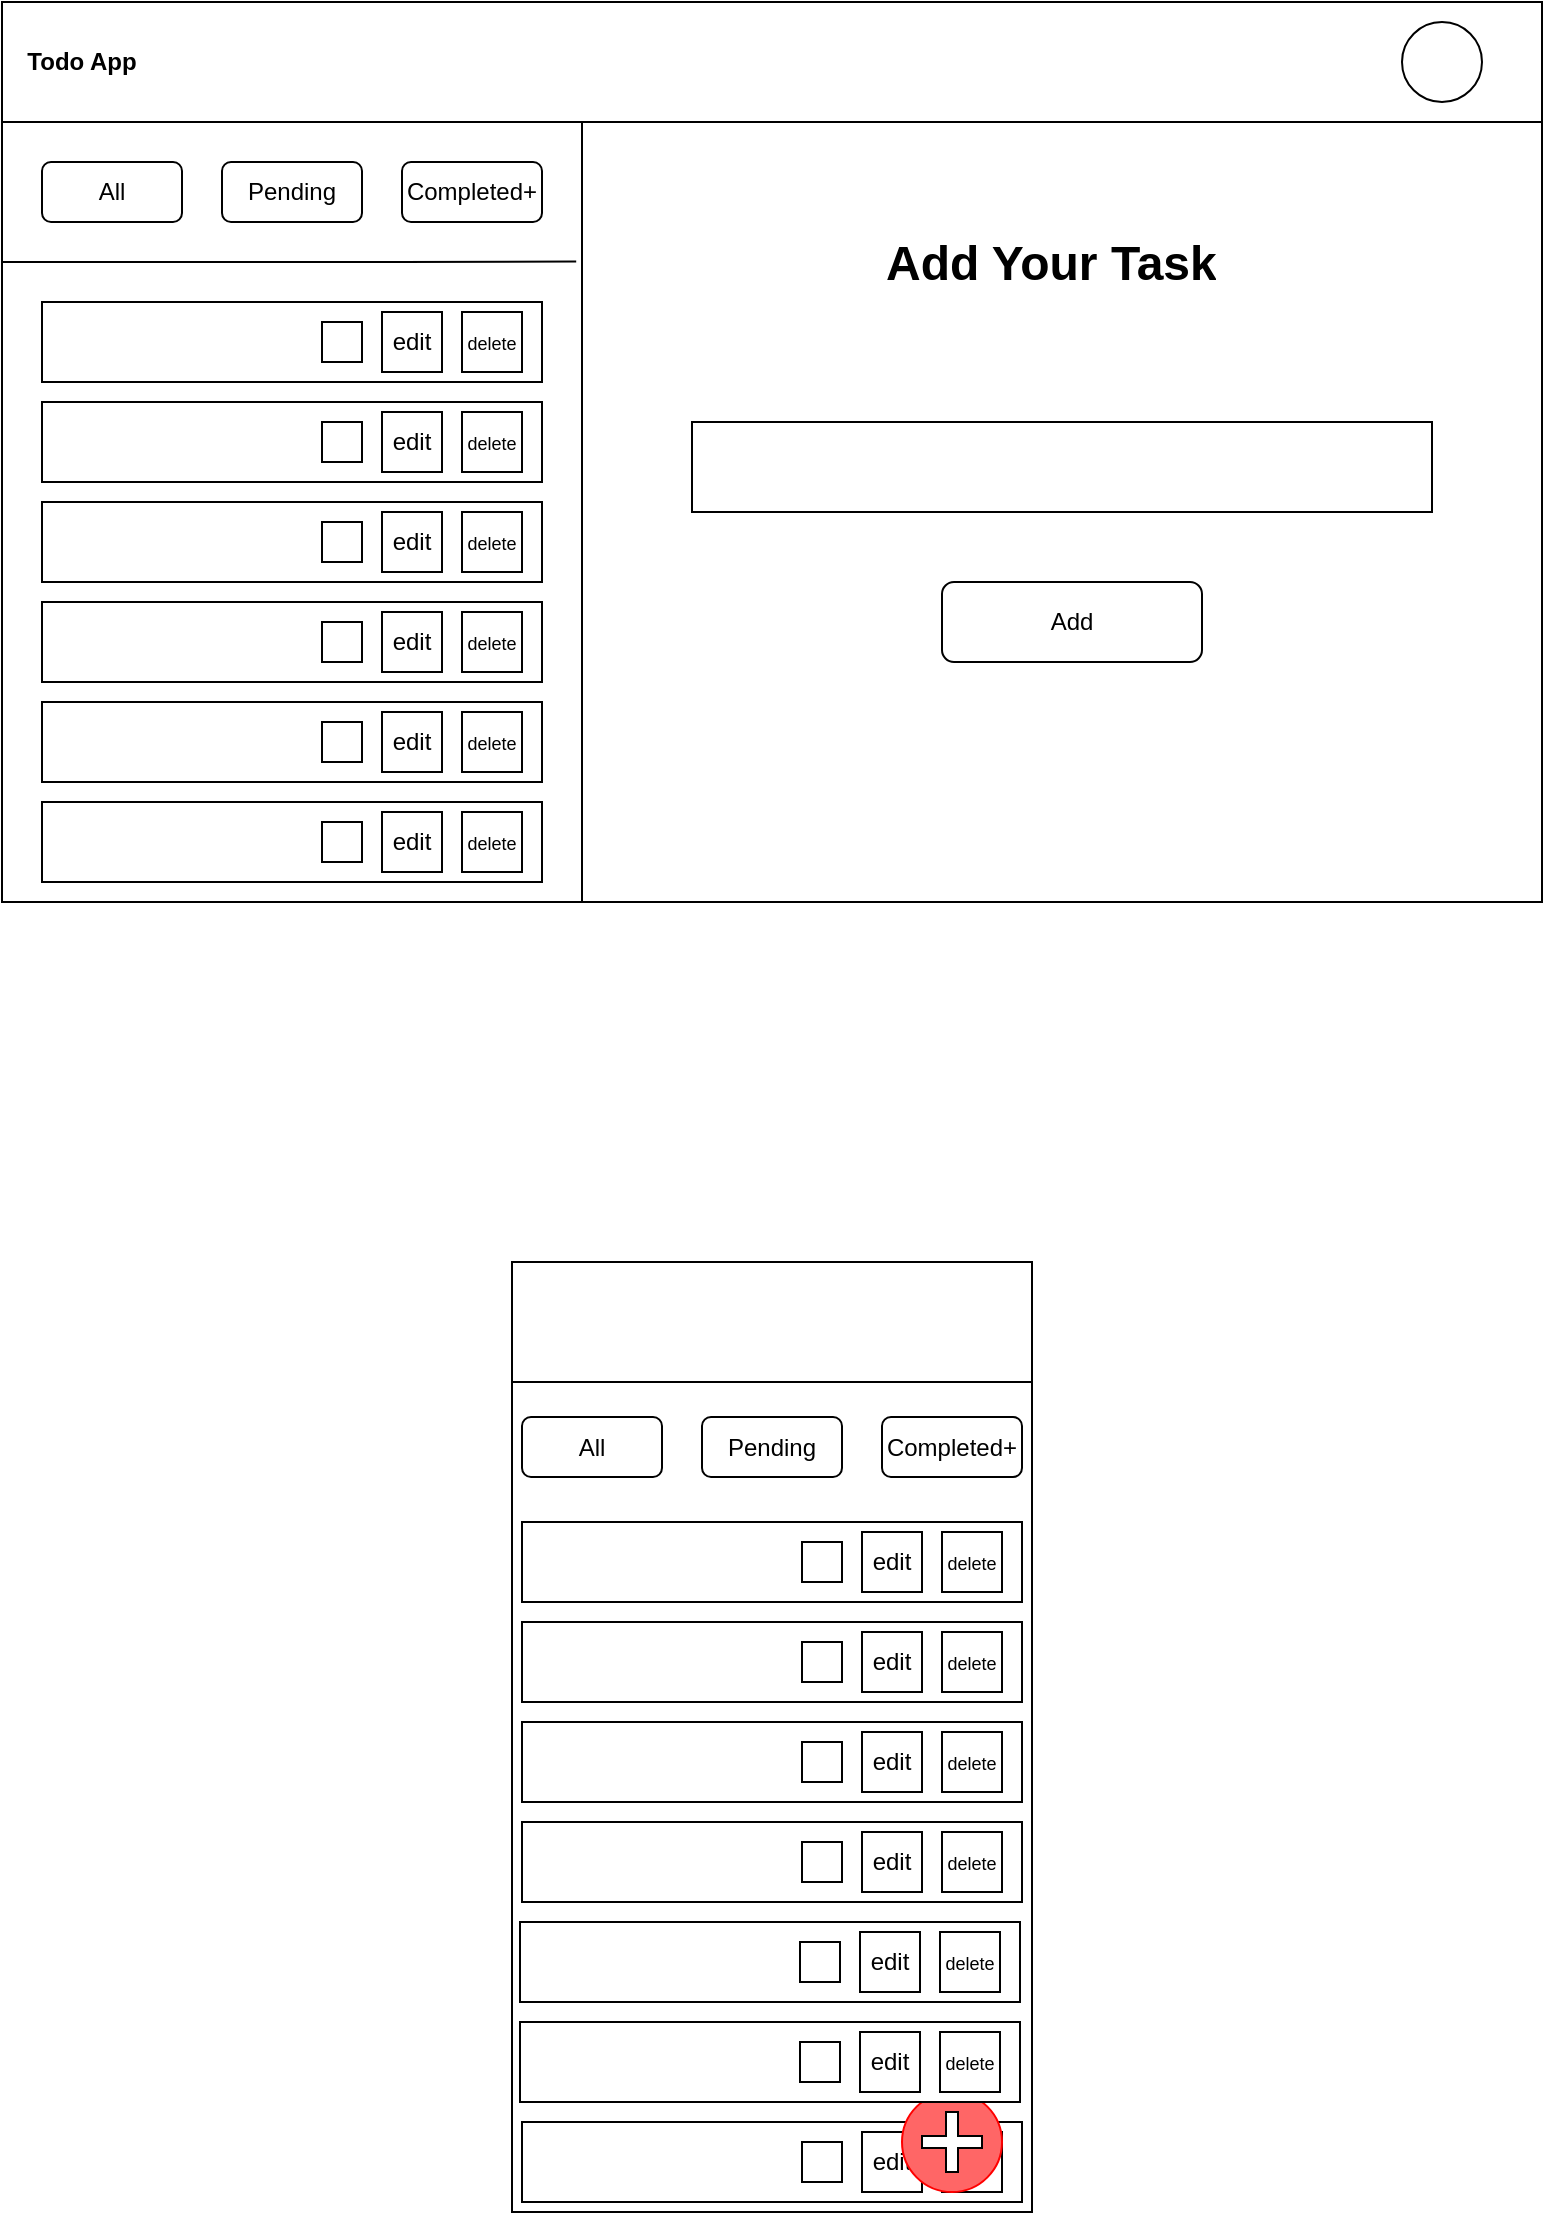 <mxfile version="24.7.15">
  <diagram name="Page-1" id="nnu4cYgV2bwLVCHnIYM7">
    <mxGraphModel dx="437" dy="489" grid="1" gridSize="10" guides="1" tooltips="1" connect="1" arrows="1" fold="1" page="1" pageScale="1" pageWidth="827" pageHeight="1169" math="0" shadow="0">
      <root>
        <mxCell id="0" />
        <mxCell id="1" parent="0" />
        <mxCell id="D8QzD35NFZ-zwC_iLrEg-1" value="`" style="rounded=0;whiteSpace=wrap;html=1;" vertex="1" parent="1">
          <mxGeometry x="30" y="30" width="770" height="450" as="geometry" />
        </mxCell>
        <mxCell id="D8QzD35NFZ-zwC_iLrEg-2" value="" style="rounded=0;whiteSpace=wrap;html=1;" vertex="1" parent="1">
          <mxGeometry x="30" y="30" width="770" height="60" as="geometry" />
        </mxCell>
        <mxCell id="D8QzD35NFZ-zwC_iLrEg-3" value="" style="rounded=0;whiteSpace=wrap;html=1;rotation=90;" vertex="1" parent="1">
          <mxGeometry x="-20" y="140" width="390" height="290" as="geometry" />
        </mxCell>
        <mxCell id="D8QzD35NFZ-zwC_iLrEg-4" value="" style="rounded=0;whiteSpace=wrap;html=1;" vertex="1" parent="1">
          <mxGeometry x="375" y="240" width="370" height="45" as="geometry" />
        </mxCell>
        <mxCell id="D8QzD35NFZ-zwC_iLrEg-5" value="Add" style="rounded=1;whiteSpace=wrap;html=1;" vertex="1" parent="1">
          <mxGeometry x="500" y="320" width="130" height="40" as="geometry" />
        </mxCell>
        <mxCell id="D8QzD35NFZ-zwC_iLrEg-6" value="" style="ellipse;whiteSpace=wrap;html=1;aspect=fixed;" vertex="1" parent="1">
          <mxGeometry x="730" y="40" width="40" height="40" as="geometry" />
        </mxCell>
        <mxCell id="D8QzD35NFZ-zwC_iLrEg-7" value="&lt;b&gt;Todo App&lt;/b&gt;" style="text;html=1;align=center;verticalAlign=middle;whiteSpace=wrap;rounded=0;" vertex="1" parent="1">
          <mxGeometry x="40" y="45" width="60" height="30" as="geometry" />
        </mxCell>
        <mxCell id="D8QzD35NFZ-zwC_iLrEg-9" value="&lt;h1 style=&quot;margin-top: 0px;&quot;&gt;Add Your Task&lt;/h1&gt;" style="text;html=1;whiteSpace=wrap;overflow=hidden;rounded=0;" vertex="1" parent="1">
          <mxGeometry x="470" y="140" width="180" height="50" as="geometry" />
        </mxCell>
        <mxCell id="D8QzD35NFZ-zwC_iLrEg-11" value="All" style="rounded=1;whiteSpace=wrap;html=1;" vertex="1" parent="1">
          <mxGeometry x="50" y="110" width="70" height="30" as="geometry" />
        </mxCell>
        <mxCell id="D8QzD35NFZ-zwC_iLrEg-12" value="Completed+" style="rounded=1;whiteSpace=wrap;html=1;" vertex="1" parent="1">
          <mxGeometry x="230" y="110" width="70" height="30" as="geometry" />
        </mxCell>
        <mxCell id="D8QzD35NFZ-zwC_iLrEg-13" value="Pending" style="rounded=1;whiteSpace=wrap;html=1;" vertex="1" parent="1">
          <mxGeometry x="140" y="110" width="70" height="30" as="geometry" />
        </mxCell>
        <mxCell id="D8QzD35NFZ-zwC_iLrEg-15" value="" style="endArrow=none;html=1;rounded=0;entryX=0.179;entryY=0.01;entryDx=0;entryDy=0;entryPerimeter=0;" edge="1" parent="1" target="D8QzD35NFZ-zwC_iLrEg-3">
          <mxGeometry width="50" height="50" relative="1" as="geometry">
            <mxPoint x="30" y="160" as="sourcePoint" />
            <mxPoint x="250" y="164" as="targetPoint" />
            <Array as="points">
              <mxPoint x="230" y="160" />
            </Array>
          </mxGeometry>
        </mxCell>
        <mxCell id="D8QzD35NFZ-zwC_iLrEg-20" value="" style="group" vertex="1" connectable="0" parent="1">
          <mxGeometry x="50" y="230" width="250" height="40" as="geometry" />
        </mxCell>
        <mxCell id="D8QzD35NFZ-zwC_iLrEg-10" value="" style="rounded=0;whiteSpace=wrap;html=1;" vertex="1" parent="D8QzD35NFZ-zwC_iLrEg-20">
          <mxGeometry width="250" height="40" as="geometry" />
        </mxCell>
        <mxCell id="D8QzD35NFZ-zwC_iLrEg-17" value="" style="rounded=1;whiteSpace=wrap;html=1;arcSize=0;" vertex="1" parent="D8QzD35NFZ-zwC_iLrEg-20">
          <mxGeometry x="140" y="10" width="20" height="20" as="geometry" />
        </mxCell>
        <mxCell id="D8QzD35NFZ-zwC_iLrEg-18" value="edit" style="rounded=1;whiteSpace=wrap;html=1;arcSize=0;" vertex="1" parent="D8QzD35NFZ-zwC_iLrEg-20">
          <mxGeometry x="170" y="5" width="30" height="30" as="geometry" />
        </mxCell>
        <mxCell id="D8QzD35NFZ-zwC_iLrEg-19" value="&lt;font style=&quot;font-size: 9px;&quot;&gt;delete&lt;/font&gt;" style="rounded=1;whiteSpace=wrap;html=1;arcSize=0;" vertex="1" parent="D8QzD35NFZ-zwC_iLrEg-20">
          <mxGeometry x="210" y="5" width="30" height="30" as="geometry" />
        </mxCell>
        <mxCell id="D8QzD35NFZ-zwC_iLrEg-21" value="" style="group" vertex="1" connectable="0" parent="1">
          <mxGeometry x="50" y="330" width="250" height="40" as="geometry" />
        </mxCell>
        <mxCell id="D8QzD35NFZ-zwC_iLrEg-22" value="" style="rounded=0;whiteSpace=wrap;html=1;" vertex="1" parent="D8QzD35NFZ-zwC_iLrEg-21">
          <mxGeometry width="250" height="40" as="geometry" />
        </mxCell>
        <mxCell id="D8QzD35NFZ-zwC_iLrEg-23" value="" style="rounded=1;whiteSpace=wrap;html=1;arcSize=0;" vertex="1" parent="D8QzD35NFZ-zwC_iLrEg-21">
          <mxGeometry x="140" y="10" width="20" height="20" as="geometry" />
        </mxCell>
        <mxCell id="D8QzD35NFZ-zwC_iLrEg-24" value="edit" style="rounded=1;whiteSpace=wrap;html=1;arcSize=0;" vertex="1" parent="D8QzD35NFZ-zwC_iLrEg-21">
          <mxGeometry x="170" y="5" width="30" height="30" as="geometry" />
        </mxCell>
        <mxCell id="D8QzD35NFZ-zwC_iLrEg-25" value="&lt;font style=&quot;font-size: 9px;&quot;&gt;delete&lt;/font&gt;" style="rounded=1;whiteSpace=wrap;html=1;arcSize=0;" vertex="1" parent="D8QzD35NFZ-zwC_iLrEg-21">
          <mxGeometry x="210" y="5" width="30" height="30" as="geometry" />
        </mxCell>
        <mxCell id="D8QzD35NFZ-zwC_iLrEg-26" value="" style="group" vertex="1" connectable="0" parent="1">
          <mxGeometry x="50" y="380" width="250" height="40" as="geometry" />
        </mxCell>
        <mxCell id="D8QzD35NFZ-zwC_iLrEg-27" value="" style="rounded=0;whiteSpace=wrap;html=1;" vertex="1" parent="D8QzD35NFZ-zwC_iLrEg-26">
          <mxGeometry width="250" height="40" as="geometry" />
        </mxCell>
        <mxCell id="D8QzD35NFZ-zwC_iLrEg-28" value="" style="rounded=1;whiteSpace=wrap;html=1;arcSize=0;" vertex="1" parent="D8QzD35NFZ-zwC_iLrEg-26">
          <mxGeometry x="140" y="10" width="20" height="20" as="geometry" />
        </mxCell>
        <mxCell id="D8QzD35NFZ-zwC_iLrEg-29" value="edit" style="rounded=1;whiteSpace=wrap;html=1;arcSize=0;" vertex="1" parent="D8QzD35NFZ-zwC_iLrEg-26">
          <mxGeometry x="170" y="5" width="30" height="30" as="geometry" />
        </mxCell>
        <mxCell id="D8QzD35NFZ-zwC_iLrEg-30" value="&lt;font style=&quot;font-size: 9px;&quot;&gt;delete&lt;/font&gt;" style="rounded=1;whiteSpace=wrap;html=1;arcSize=0;" vertex="1" parent="D8QzD35NFZ-zwC_iLrEg-26">
          <mxGeometry x="210" y="5" width="30" height="30" as="geometry" />
        </mxCell>
        <mxCell id="D8QzD35NFZ-zwC_iLrEg-31" value="" style="group" vertex="1" connectable="0" parent="1">
          <mxGeometry x="50" y="430" width="250" height="40" as="geometry" />
        </mxCell>
        <mxCell id="D8QzD35NFZ-zwC_iLrEg-32" value="" style="rounded=0;whiteSpace=wrap;html=1;" vertex="1" parent="D8QzD35NFZ-zwC_iLrEg-31">
          <mxGeometry width="250" height="40" as="geometry" />
        </mxCell>
        <mxCell id="D8QzD35NFZ-zwC_iLrEg-33" value="" style="rounded=1;whiteSpace=wrap;html=1;arcSize=0;" vertex="1" parent="D8QzD35NFZ-zwC_iLrEg-31">
          <mxGeometry x="140" y="10" width="20" height="20" as="geometry" />
        </mxCell>
        <mxCell id="D8QzD35NFZ-zwC_iLrEg-34" value="edit" style="rounded=1;whiteSpace=wrap;html=1;arcSize=0;" vertex="1" parent="D8QzD35NFZ-zwC_iLrEg-31">
          <mxGeometry x="170" y="5" width="30" height="30" as="geometry" />
        </mxCell>
        <mxCell id="D8QzD35NFZ-zwC_iLrEg-35" value="&lt;font style=&quot;font-size: 9px;&quot;&gt;delete&lt;/font&gt;" style="rounded=1;whiteSpace=wrap;html=1;arcSize=0;" vertex="1" parent="D8QzD35NFZ-zwC_iLrEg-31">
          <mxGeometry x="210" y="5" width="30" height="30" as="geometry" />
        </mxCell>
        <mxCell id="D8QzD35NFZ-zwC_iLrEg-36" value="" style="group" vertex="1" connectable="0" parent="1">
          <mxGeometry x="50" y="280" width="250" height="40" as="geometry" />
        </mxCell>
        <mxCell id="D8QzD35NFZ-zwC_iLrEg-37" value="" style="rounded=0;whiteSpace=wrap;html=1;" vertex="1" parent="D8QzD35NFZ-zwC_iLrEg-36">
          <mxGeometry width="250" height="40" as="geometry" />
        </mxCell>
        <mxCell id="D8QzD35NFZ-zwC_iLrEg-38" value="" style="rounded=1;whiteSpace=wrap;html=1;arcSize=0;" vertex="1" parent="D8QzD35NFZ-zwC_iLrEg-36">
          <mxGeometry x="140" y="10" width="20" height="20" as="geometry" />
        </mxCell>
        <mxCell id="D8QzD35NFZ-zwC_iLrEg-39" value="edit" style="rounded=1;whiteSpace=wrap;html=1;arcSize=0;" vertex="1" parent="D8QzD35NFZ-zwC_iLrEg-36">
          <mxGeometry x="170" y="5" width="30" height="30" as="geometry" />
        </mxCell>
        <mxCell id="D8QzD35NFZ-zwC_iLrEg-40" value="&lt;font style=&quot;font-size: 9px;&quot;&gt;delete&lt;/font&gt;" style="rounded=1;whiteSpace=wrap;html=1;arcSize=0;" vertex="1" parent="D8QzD35NFZ-zwC_iLrEg-36">
          <mxGeometry x="210" y="5" width="30" height="30" as="geometry" />
        </mxCell>
        <mxCell id="D8QzD35NFZ-zwC_iLrEg-41" value="" style="group" vertex="1" connectable="0" parent="1">
          <mxGeometry x="50" y="180" width="250" height="40" as="geometry" />
        </mxCell>
        <mxCell id="D8QzD35NFZ-zwC_iLrEg-42" value="" style="rounded=0;whiteSpace=wrap;html=1;" vertex="1" parent="D8QzD35NFZ-zwC_iLrEg-41">
          <mxGeometry width="250" height="40" as="geometry" />
        </mxCell>
        <mxCell id="D8QzD35NFZ-zwC_iLrEg-43" value="" style="rounded=1;whiteSpace=wrap;html=1;arcSize=0;" vertex="1" parent="D8QzD35NFZ-zwC_iLrEg-41">
          <mxGeometry x="140" y="10" width="20" height="20" as="geometry" />
        </mxCell>
        <mxCell id="D8QzD35NFZ-zwC_iLrEg-44" value="edit" style="rounded=1;whiteSpace=wrap;html=1;arcSize=0;" vertex="1" parent="D8QzD35NFZ-zwC_iLrEg-41">
          <mxGeometry x="170" y="5" width="30" height="30" as="geometry" />
        </mxCell>
        <mxCell id="D8QzD35NFZ-zwC_iLrEg-45" value="&lt;font style=&quot;font-size: 9px;&quot;&gt;delete&lt;/font&gt;" style="rounded=1;whiteSpace=wrap;html=1;arcSize=0;" vertex="1" parent="D8QzD35NFZ-zwC_iLrEg-41">
          <mxGeometry x="210" y="5" width="30" height="30" as="geometry" />
        </mxCell>
        <mxCell id="D8QzD35NFZ-zwC_iLrEg-49" value="" style="rounded=0;whiteSpace=wrap;html=1;rotation=90;" vertex="1" parent="1">
          <mxGeometry x="177.5" y="767.5" width="475" height="260" as="geometry" />
        </mxCell>
        <mxCell id="D8QzD35NFZ-zwC_iLrEg-50" value="" style="rounded=0;whiteSpace=wrap;html=1;" vertex="1" parent="1">
          <mxGeometry x="285" y="660" width="260" height="60" as="geometry" />
        </mxCell>
        <mxCell id="D8QzD35NFZ-zwC_iLrEg-51" value="All" style="rounded=1;whiteSpace=wrap;html=1;" vertex="1" parent="1">
          <mxGeometry x="290" y="737.5" width="70" height="30" as="geometry" />
        </mxCell>
        <mxCell id="D8QzD35NFZ-zwC_iLrEg-52" value="Completed+" style="rounded=1;whiteSpace=wrap;html=1;" vertex="1" parent="1">
          <mxGeometry x="470" y="737.5" width="70" height="30" as="geometry" />
        </mxCell>
        <mxCell id="D8QzD35NFZ-zwC_iLrEg-53" value="Pending" style="rounded=1;whiteSpace=wrap;html=1;" vertex="1" parent="1">
          <mxGeometry x="380" y="737.5" width="70" height="30" as="geometry" />
        </mxCell>
        <mxCell id="D8QzD35NFZ-zwC_iLrEg-54" value="" style="group" vertex="1" connectable="0" parent="1">
          <mxGeometry x="290" y="790" width="250" height="40" as="geometry" />
        </mxCell>
        <mxCell id="D8QzD35NFZ-zwC_iLrEg-55" value="" style="rounded=0;whiteSpace=wrap;html=1;" vertex="1" parent="D8QzD35NFZ-zwC_iLrEg-54">
          <mxGeometry width="250" height="40" as="geometry" />
        </mxCell>
        <mxCell id="D8QzD35NFZ-zwC_iLrEg-56" value="" style="rounded=1;whiteSpace=wrap;html=1;arcSize=0;" vertex="1" parent="D8QzD35NFZ-zwC_iLrEg-54">
          <mxGeometry x="140" y="10" width="20" height="20" as="geometry" />
        </mxCell>
        <mxCell id="D8QzD35NFZ-zwC_iLrEg-57" value="edit" style="rounded=1;whiteSpace=wrap;html=1;arcSize=0;" vertex="1" parent="D8QzD35NFZ-zwC_iLrEg-54">
          <mxGeometry x="170" y="5" width="30" height="30" as="geometry" />
        </mxCell>
        <mxCell id="D8QzD35NFZ-zwC_iLrEg-58" value="&lt;font style=&quot;font-size: 9px;&quot;&gt;delete&lt;/font&gt;" style="rounded=1;whiteSpace=wrap;html=1;arcSize=0;" vertex="1" parent="D8QzD35NFZ-zwC_iLrEg-54">
          <mxGeometry x="210" y="5" width="30" height="30" as="geometry" />
        </mxCell>
        <mxCell id="D8QzD35NFZ-zwC_iLrEg-59" value="" style="group" vertex="1" connectable="0" parent="1">
          <mxGeometry x="290" y="940" width="250" height="40" as="geometry" />
        </mxCell>
        <mxCell id="D8QzD35NFZ-zwC_iLrEg-60" value="" style="rounded=0;whiteSpace=wrap;html=1;" vertex="1" parent="D8QzD35NFZ-zwC_iLrEg-59">
          <mxGeometry width="250" height="40" as="geometry" />
        </mxCell>
        <mxCell id="D8QzD35NFZ-zwC_iLrEg-61" value="" style="rounded=1;whiteSpace=wrap;html=1;arcSize=0;" vertex="1" parent="D8QzD35NFZ-zwC_iLrEg-59">
          <mxGeometry x="140" y="10" width="20" height="20" as="geometry" />
        </mxCell>
        <mxCell id="D8QzD35NFZ-zwC_iLrEg-62" value="edit" style="rounded=1;whiteSpace=wrap;html=1;arcSize=0;" vertex="1" parent="D8QzD35NFZ-zwC_iLrEg-59">
          <mxGeometry x="170" y="5" width="30" height="30" as="geometry" />
        </mxCell>
        <mxCell id="D8QzD35NFZ-zwC_iLrEg-63" value="&lt;font style=&quot;font-size: 9px;&quot;&gt;delete&lt;/font&gt;" style="rounded=1;whiteSpace=wrap;html=1;arcSize=0;" vertex="1" parent="D8QzD35NFZ-zwC_iLrEg-59">
          <mxGeometry x="210" y="5" width="30" height="30" as="geometry" />
        </mxCell>
        <mxCell id="D8QzD35NFZ-zwC_iLrEg-64" value="" style="group" vertex="1" connectable="0" parent="1">
          <mxGeometry x="290" y="890" width="250" height="40" as="geometry" />
        </mxCell>
        <mxCell id="D8QzD35NFZ-zwC_iLrEg-65" value="" style="rounded=0;whiteSpace=wrap;html=1;" vertex="1" parent="D8QzD35NFZ-zwC_iLrEg-64">
          <mxGeometry width="250" height="40" as="geometry" />
        </mxCell>
        <mxCell id="D8QzD35NFZ-zwC_iLrEg-66" value="" style="rounded=1;whiteSpace=wrap;html=1;arcSize=0;" vertex="1" parent="D8QzD35NFZ-zwC_iLrEg-64">
          <mxGeometry x="140" y="10" width="20" height="20" as="geometry" />
        </mxCell>
        <mxCell id="D8QzD35NFZ-zwC_iLrEg-67" value="edit" style="rounded=1;whiteSpace=wrap;html=1;arcSize=0;" vertex="1" parent="D8QzD35NFZ-zwC_iLrEg-64">
          <mxGeometry x="170" y="5" width="30" height="30" as="geometry" />
        </mxCell>
        <mxCell id="D8QzD35NFZ-zwC_iLrEg-68" value="&lt;font style=&quot;font-size: 9px;&quot;&gt;delete&lt;/font&gt;" style="rounded=1;whiteSpace=wrap;html=1;arcSize=0;" vertex="1" parent="D8QzD35NFZ-zwC_iLrEg-64">
          <mxGeometry x="210" y="5" width="30" height="30" as="geometry" />
        </mxCell>
        <mxCell id="D8QzD35NFZ-zwC_iLrEg-69" value="" style="group" vertex="1" connectable="0" parent="1">
          <mxGeometry x="290" y="840" width="250" height="40" as="geometry" />
        </mxCell>
        <mxCell id="D8QzD35NFZ-zwC_iLrEg-70" value="" style="rounded=0;whiteSpace=wrap;html=1;" vertex="1" parent="D8QzD35NFZ-zwC_iLrEg-69">
          <mxGeometry width="250" height="40" as="geometry" />
        </mxCell>
        <mxCell id="D8QzD35NFZ-zwC_iLrEg-71" value="" style="rounded=1;whiteSpace=wrap;html=1;arcSize=0;" vertex="1" parent="D8QzD35NFZ-zwC_iLrEg-69">
          <mxGeometry x="140" y="10" width="20" height="20" as="geometry" />
        </mxCell>
        <mxCell id="D8QzD35NFZ-zwC_iLrEg-72" value="edit" style="rounded=1;whiteSpace=wrap;html=1;arcSize=0;" vertex="1" parent="D8QzD35NFZ-zwC_iLrEg-69">
          <mxGeometry x="170" y="5" width="30" height="30" as="geometry" />
        </mxCell>
        <mxCell id="D8QzD35NFZ-zwC_iLrEg-73" value="&lt;font style=&quot;font-size: 9px;&quot;&gt;delete&lt;/font&gt;" style="rounded=1;whiteSpace=wrap;html=1;arcSize=0;" vertex="1" parent="D8QzD35NFZ-zwC_iLrEg-69">
          <mxGeometry x="210" y="5" width="30" height="30" as="geometry" />
        </mxCell>
        <mxCell id="D8QzD35NFZ-zwC_iLrEg-79" value="" style="group" vertex="1" connectable="0" parent="1">
          <mxGeometry x="289" y="990" width="250" height="40" as="geometry" />
        </mxCell>
        <mxCell id="D8QzD35NFZ-zwC_iLrEg-80" value="" style="rounded=0;whiteSpace=wrap;html=1;" vertex="1" parent="D8QzD35NFZ-zwC_iLrEg-79">
          <mxGeometry width="250" height="40" as="geometry" />
        </mxCell>
        <mxCell id="D8QzD35NFZ-zwC_iLrEg-81" value="" style="rounded=1;whiteSpace=wrap;html=1;arcSize=0;" vertex="1" parent="D8QzD35NFZ-zwC_iLrEg-79">
          <mxGeometry x="140" y="10" width="20" height="20" as="geometry" />
        </mxCell>
        <mxCell id="D8QzD35NFZ-zwC_iLrEg-82" value="edit" style="rounded=1;whiteSpace=wrap;html=1;arcSize=0;" vertex="1" parent="D8QzD35NFZ-zwC_iLrEg-79">
          <mxGeometry x="170" y="5" width="30" height="30" as="geometry" />
        </mxCell>
        <mxCell id="D8QzD35NFZ-zwC_iLrEg-83" value="&lt;font style=&quot;font-size: 9px;&quot;&gt;delete&lt;/font&gt;" style="rounded=1;whiteSpace=wrap;html=1;arcSize=0;" vertex="1" parent="D8QzD35NFZ-zwC_iLrEg-79">
          <mxGeometry x="210" y="5" width="30" height="30" as="geometry" />
        </mxCell>
        <mxCell id="D8QzD35NFZ-zwC_iLrEg-85" value="" style="group" vertex="1" connectable="0" parent="1">
          <mxGeometry x="290" y="1090" width="250" height="40" as="geometry" />
        </mxCell>
        <mxCell id="D8QzD35NFZ-zwC_iLrEg-86" value="" style="rounded=0;whiteSpace=wrap;html=1;" vertex="1" parent="D8QzD35NFZ-zwC_iLrEg-85">
          <mxGeometry width="250" height="40" as="geometry" />
        </mxCell>
        <mxCell id="D8QzD35NFZ-zwC_iLrEg-87" value="" style="rounded=1;whiteSpace=wrap;html=1;arcSize=0;" vertex="1" parent="D8QzD35NFZ-zwC_iLrEg-85">
          <mxGeometry x="140" y="10" width="20" height="20" as="geometry" />
        </mxCell>
        <mxCell id="D8QzD35NFZ-zwC_iLrEg-88" value="edit" style="rounded=1;whiteSpace=wrap;html=1;arcSize=0;" vertex="1" parent="D8QzD35NFZ-zwC_iLrEg-85">
          <mxGeometry x="170" y="5" width="30" height="30" as="geometry" />
        </mxCell>
        <mxCell id="D8QzD35NFZ-zwC_iLrEg-89" value="&lt;font style=&quot;font-size: 9px;&quot;&gt;delete&lt;/font&gt;" style="rounded=1;whiteSpace=wrap;html=1;arcSize=0;" vertex="1" parent="D8QzD35NFZ-zwC_iLrEg-85">
          <mxGeometry x="210" y="5" width="30" height="30" as="geometry" />
        </mxCell>
        <mxCell id="D8QzD35NFZ-zwC_iLrEg-98" value="" style="group" vertex="1" connectable="0" parent="D8QzD35NFZ-zwC_iLrEg-85">
          <mxGeometry x="190" y="-15" width="50" height="50" as="geometry" />
        </mxCell>
        <mxCell id="D8QzD35NFZ-zwC_iLrEg-95" value="" style="ellipse;whiteSpace=wrap;html=1;aspect=fixed;strokeColor=#FF0000;fillColor=#FF6666;" vertex="1" parent="D8QzD35NFZ-zwC_iLrEg-98">
          <mxGeometry width="50" height="50" as="geometry" />
        </mxCell>
        <mxCell id="D8QzD35NFZ-zwC_iLrEg-96" value="" style="shape=cross;whiteSpace=wrap;html=1;size=0.2;" vertex="1" parent="D8QzD35NFZ-zwC_iLrEg-98">
          <mxGeometry x="10" y="10" width="30" height="30" as="geometry" />
        </mxCell>
        <mxCell id="D8QzD35NFZ-zwC_iLrEg-90" value="" style="group" vertex="1" connectable="0" parent="1">
          <mxGeometry x="289" y="1040" width="250" height="40" as="geometry" />
        </mxCell>
        <mxCell id="D8QzD35NFZ-zwC_iLrEg-91" value="" style="rounded=0;whiteSpace=wrap;html=1;" vertex="1" parent="D8QzD35NFZ-zwC_iLrEg-90">
          <mxGeometry width="250" height="40" as="geometry" />
        </mxCell>
        <mxCell id="D8QzD35NFZ-zwC_iLrEg-92" value="" style="rounded=1;whiteSpace=wrap;html=1;arcSize=0;" vertex="1" parent="D8QzD35NFZ-zwC_iLrEg-90">
          <mxGeometry x="140" y="10" width="20" height="20" as="geometry" />
        </mxCell>
        <mxCell id="D8QzD35NFZ-zwC_iLrEg-93" value="edit" style="rounded=1;whiteSpace=wrap;html=1;arcSize=0;" vertex="1" parent="D8QzD35NFZ-zwC_iLrEg-90">
          <mxGeometry x="170" y="5" width="30" height="30" as="geometry" />
        </mxCell>
        <mxCell id="D8QzD35NFZ-zwC_iLrEg-94" value="&lt;font style=&quot;font-size: 9px;&quot;&gt;delete&lt;/font&gt;" style="rounded=1;whiteSpace=wrap;html=1;arcSize=0;" vertex="1" parent="D8QzD35NFZ-zwC_iLrEg-90">
          <mxGeometry x="210" y="5" width="30" height="30" as="geometry" />
        </mxCell>
      </root>
    </mxGraphModel>
  </diagram>
</mxfile>
